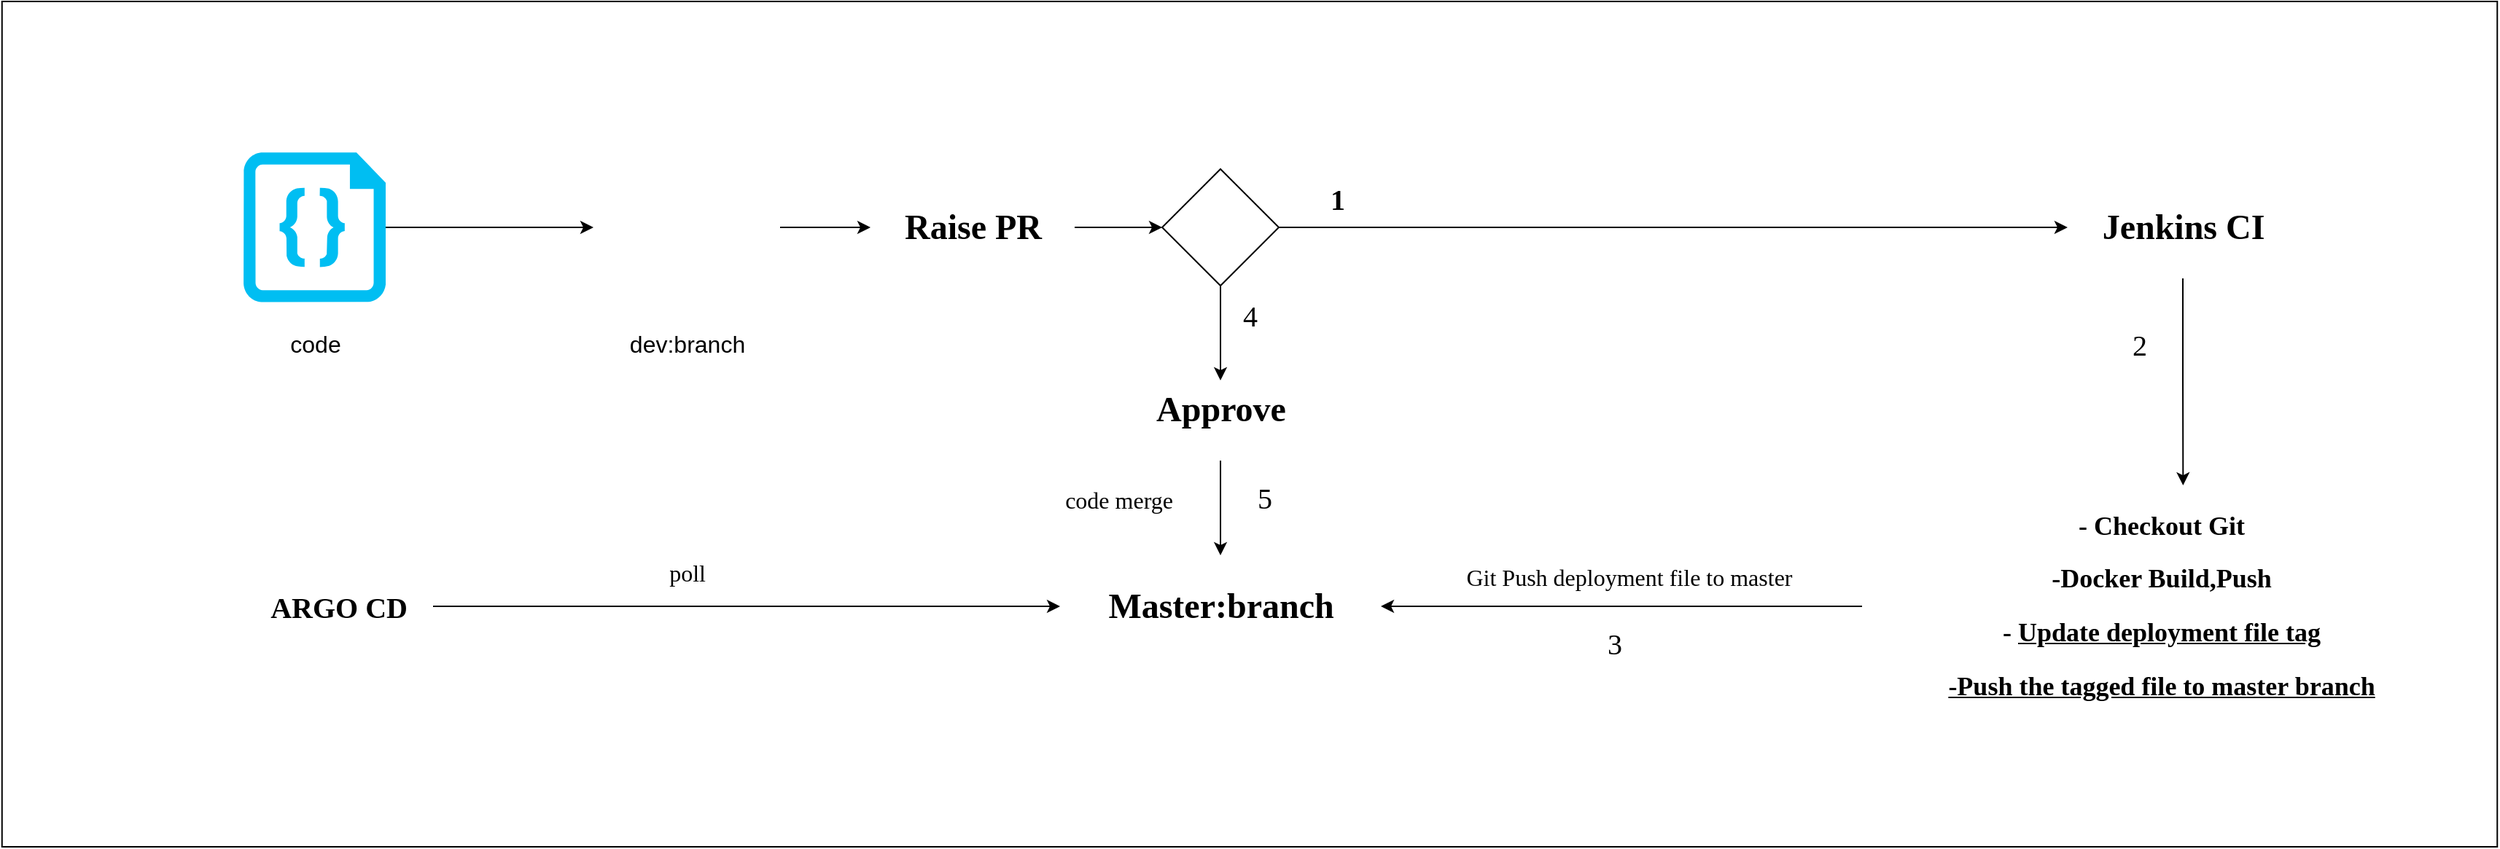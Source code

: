 <mxfile version="20.8.15" type="device"><diagram name="Page-1" id="Z8BFyFql2AuqR2FBPQSr"><mxGraphModel dx="2801" dy="1094" grid="1" gridSize="10" guides="1" tooltips="1" connect="1" arrows="1" fold="1" page="1" pageScale="1" pageWidth="850" pageHeight="1100" math="0" shadow="0"><root><mxCell id="0"/><mxCell id="1" parent="0"/><mxCell id="etsjfh7gDI3rqeLbpZs3-45" value="" style="rounded=0;whiteSpace=wrap;html=1;fontFamily=Lucida Console;fontSize=20;" vertex="1" parent="1"><mxGeometry x="-225.62" y="50" width="1711.25" height="580" as="geometry"/></mxCell><mxCell id="etsjfh7gDI3rqeLbpZs3-3" style="edgeStyle=orthogonalEdgeStyle;rounded=0;orthogonalLoop=1;jettySize=auto;html=1;" edge="1" parent="1" source="etsjfh7gDI3rqeLbpZs3-1"><mxGeometry relative="1" as="geometry"><mxPoint x="180" y="205" as="targetPoint"/></mxGeometry></mxCell><mxCell id="etsjfh7gDI3rqeLbpZs3-1" value="" style="verticalLabelPosition=bottom;html=1;verticalAlign=top;align=center;strokeColor=none;fillColor=#00BEF2;shape=mxgraph.azure.code_file;pointerEvents=1;" vertex="1" parent="1"><mxGeometry x="-60" y="153.68" width="97.5" height="102.63" as="geometry"/></mxCell><mxCell id="etsjfh7gDI3rqeLbpZs3-2" value="&lt;font style=&quot;font-size: 16px;&quot;&gt;code&lt;/font&gt;" style="text;html=1;align=center;verticalAlign=middle;resizable=0;points=[];autosize=1;strokeColor=none;fillColor=none;" vertex="1" parent="1"><mxGeometry x="-41.25" y="270" width="60" height="30" as="geometry"/></mxCell><mxCell id="etsjfh7gDI3rqeLbpZs3-6" style="edgeStyle=orthogonalEdgeStyle;rounded=0;orthogonalLoop=1;jettySize=auto;html=1;" edge="1" parent="1" source="etsjfh7gDI3rqeLbpZs3-4"><mxGeometry relative="1" as="geometry"><mxPoint x="370" y="205" as="targetPoint"/></mxGeometry></mxCell><mxCell id="etsjfh7gDI3rqeLbpZs3-4" value="" style="shape=image;html=1;verticalAlign=top;verticalLabelPosition=bottom;labelBackgroundColor=#ffffff;imageAspect=0;aspect=fixed;image=https://cdn4.iconfinder.com/data/icons/ionicons/512/icon-social-github-outline-128.png" vertex="1" parent="1"><mxGeometry x="180" y="141" width="128" height="128" as="geometry"/></mxCell><mxCell id="etsjfh7gDI3rqeLbpZs3-5" value="&lt;font style=&quot;font-size: 16px;&quot;&gt;dev:branch&lt;/font&gt;" style="text;html=1;align=center;verticalAlign=middle;resizable=0;points=[];autosize=1;strokeColor=none;fillColor=none;" vertex="1" parent="1"><mxGeometry x="194" y="270" width="100" height="30" as="geometry"/></mxCell><mxCell id="etsjfh7gDI3rqeLbpZs3-9" value="" style="edgeStyle=orthogonalEdgeStyle;rounded=0;orthogonalLoop=1;jettySize=auto;html=1;fontFamily=Lucida Console;" edge="1" parent="1" source="etsjfh7gDI3rqeLbpZs3-7" target="etsjfh7gDI3rqeLbpZs3-8"><mxGeometry relative="1" as="geometry"/></mxCell><mxCell id="etsjfh7gDI3rqeLbpZs3-7" value="&lt;h1&gt;&lt;font face=&quot;Lucida Console&quot;&gt;Raise PR&lt;/font&gt;&lt;/h1&gt;" style="text;html=1;align=center;verticalAlign=middle;resizable=0;points=[];autosize=1;strokeColor=none;fillColor=none;" vertex="1" parent="1"><mxGeometry x="370" y="165" width="140" height="80" as="geometry"/></mxCell><mxCell id="etsjfh7gDI3rqeLbpZs3-10" style="edgeStyle=orthogonalEdgeStyle;rounded=0;orthogonalLoop=1;jettySize=auto;html=1;fontFamily=Lucida Console;entryX=0.006;entryY=0.5;entryDx=0;entryDy=0;entryPerimeter=0;" edge="1" parent="1" source="etsjfh7gDI3rqeLbpZs3-8" target="etsjfh7gDI3rqeLbpZs3-11"><mxGeometry relative="1" as="geometry"><mxPoint x="750" y="205" as="targetPoint"/></mxGeometry></mxCell><mxCell id="etsjfh7gDI3rqeLbpZs3-16" style="edgeStyle=orthogonalEdgeStyle;rounded=0;orthogonalLoop=1;jettySize=auto;html=1;fontFamily=Lucida Console;" edge="1" parent="1" source="etsjfh7gDI3rqeLbpZs3-8"><mxGeometry relative="1" as="geometry"><mxPoint x="610" y="310" as="targetPoint"/></mxGeometry></mxCell><mxCell id="etsjfh7gDI3rqeLbpZs3-8" value="" style="rhombus;whiteSpace=wrap;html=1;fontFamily=Lucida Console;" vertex="1" parent="1"><mxGeometry x="570" y="165" width="80" height="80" as="geometry"/></mxCell><mxCell id="etsjfh7gDI3rqeLbpZs3-15" style="edgeStyle=orthogonalEdgeStyle;rounded=0;orthogonalLoop=1;jettySize=auto;html=1;entryX=0.537;entryY=0.012;entryDx=0;entryDy=0;entryPerimeter=0;fontFamily=Lucida Console;" edge="1" parent="1" source="etsjfh7gDI3rqeLbpZs3-11" target="etsjfh7gDI3rqeLbpZs3-13"><mxGeometry relative="1" as="geometry"/></mxCell><mxCell id="etsjfh7gDI3rqeLbpZs3-11" value="&lt;h1&gt;Jenkins CI&lt;/h1&gt;" style="text;html=1;align=center;verticalAlign=middle;resizable=0;points=[];autosize=1;strokeColor=none;fillColor=none;fontFamily=Lucida Console;" vertex="1" parent="1"><mxGeometry x="1190" y="170" width="160" height="70" as="geometry"/></mxCell><mxCell id="etsjfh7gDI3rqeLbpZs3-31" style="edgeStyle=orthogonalEdgeStyle;rounded=0;orthogonalLoop=1;jettySize=auto;html=1;fontFamily=Lucida Console;" edge="1" parent="1" source="etsjfh7gDI3rqeLbpZs3-13" target="etsjfh7gDI3rqeLbpZs3-19"><mxGeometry relative="1" as="geometry"/></mxCell><mxCell id="etsjfh7gDI3rqeLbpZs3-13" value="&lt;div&gt;&lt;h2&gt;- Checkout Git&lt;/h2&gt;&lt;/div&gt;&lt;div&gt;&lt;h2&gt;-Docker Build,Push&lt;/h2&gt;&lt;/div&gt;&lt;div&gt;&lt;h2&gt;- &lt;u&gt;Update deployment file tag&lt;/u&gt;&lt;/h2&gt;&lt;/div&gt;&lt;div&gt;&lt;h2&gt;&lt;u&gt;-Push the tagged file to master branch&lt;/u&gt;&lt;/h2&gt;&lt;/div&gt;" style="text;html=1;align=center;verticalAlign=middle;resizable=0;points=[];autosize=1;strokeColor=none;fillColor=none;fontFamily=Lucida Console;" vertex="1" parent="1"><mxGeometry x="1050" y="380" width="410" height="170" as="geometry"/></mxCell><mxCell id="etsjfh7gDI3rqeLbpZs3-32" style="edgeStyle=orthogonalEdgeStyle;rounded=0;orthogonalLoop=1;jettySize=auto;html=1;fontFamily=Lucida Console;" edge="1" parent="1" source="etsjfh7gDI3rqeLbpZs3-17" target="etsjfh7gDI3rqeLbpZs3-19"><mxGeometry relative="1" as="geometry"/></mxCell><mxCell id="etsjfh7gDI3rqeLbpZs3-17" value="&lt;h1&gt;Approve&lt;/h1&gt;" style="text;html=1;align=center;verticalAlign=middle;resizable=0;points=[];autosize=1;strokeColor=none;fillColor=none;fontFamily=Lucida Console;" vertex="1" parent="1"><mxGeometry x="545" y="295" width="130" height="70" as="geometry"/></mxCell><mxCell id="etsjfh7gDI3rqeLbpZs3-19" value="&lt;h1&gt;Master:branch&lt;/h1&gt;" style="text;html=1;align=center;verticalAlign=middle;resizable=0;points=[];autosize=1;strokeColor=none;fillColor=none;fontFamily=Lucida Console;" vertex="1" parent="1"><mxGeometry x="500" y="430" width="220" height="70" as="geometry"/></mxCell><mxCell id="etsjfh7gDI3rqeLbpZs3-33" value="&lt;font style=&quot;font-size: 16px;&quot;&gt;Git Push deployment file to master&lt;/font&gt;" style="text;html=1;align=center;verticalAlign=middle;resizable=0;points=[];autosize=1;strokeColor=none;fillColor=none;fontFamily=Lucida Console;" vertex="1" parent="1"><mxGeometry x="735" y="430" width="310" height="30" as="geometry"/></mxCell><mxCell id="etsjfh7gDI3rqeLbpZs3-34" value="&lt;b&gt;&lt;font style=&quot;font-size: 20px;&quot;&gt;1&lt;/font&gt;&lt;/b&gt;" style="text;html=1;align=center;verticalAlign=middle;resizable=0;points=[];autosize=1;strokeColor=none;fillColor=none;fontSize=14;fontFamily=Lucida Console;" vertex="1" parent="1"><mxGeometry x="670" y="165" width="40" height="40" as="geometry"/></mxCell><mxCell id="etsjfh7gDI3rqeLbpZs3-35" value="&lt;font style=&quot;font-size: 20px;&quot;&gt;2&lt;/font&gt;" style="text;html=1;align=center;verticalAlign=middle;resizable=0;points=[];autosize=1;strokeColor=none;fillColor=none;fontSize=14;fontFamily=Lucida Console;" vertex="1" parent="1"><mxGeometry x="1220" y="265" width="40" height="40" as="geometry"/></mxCell><mxCell id="etsjfh7gDI3rqeLbpZs3-36" value="&lt;font style=&quot;font-size: 16px;&quot;&gt;code merge&lt;/font&gt;" style="text;html=1;align=center;verticalAlign=middle;resizable=0;points=[];autosize=1;strokeColor=none;fillColor=none;fontSize=20;fontFamily=Lucida Console;" vertex="1" parent="1"><mxGeometry x="480" y="370" width="120" height="40" as="geometry"/></mxCell><mxCell id="etsjfh7gDI3rqeLbpZs3-38" style="edgeStyle=orthogonalEdgeStyle;rounded=0;orthogonalLoop=1;jettySize=auto;html=1;fontFamily=Lucida Console;fontSize=20;" edge="1" parent="1" source="etsjfh7gDI3rqeLbpZs3-37" target="etsjfh7gDI3rqeLbpZs3-19"><mxGeometry relative="1" as="geometry"/></mxCell><mxCell id="etsjfh7gDI3rqeLbpZs3-37" value="&lt;b&gt;&lt;font style=&quot;font-size: 20px;&quot;&gt;ARGO CD&lt;br&gt;&lt;/font&gt;&lt;/b&gt;" style="text;html=1;align=center;verticalAlign=middle;resizable=0;points=[];autosize=1;strokeColor=none;fillColor=none;fontSize=16;fontFamily=Lucida Console;" vertex="1" parent="1"><mxGeometry x="-60" y="445" width="130" height="40" as="geometry"/></mxCell><mxCell id="etsjfh7gDI3rqeLbpZs3-39" value="&lt;font style=&quot;font-size: 16px;&quot;&gt;poll&lt;/font&gt;" style="text;html=1;align=center;verticalAlign=middle;resizable=0;points=[];autosize=1;strokeColor=none;fillColor=none;fontSize=20;fontFamily=Lucida Console;" vertex="1" parent="1"><mxGeometry x="219" y="420" width="50" height="40" as="geometry"/></mxCell><mxCell id="etsjfh7gDI3rqeLbpZs3-42" value="&lt;div style=&quot;font-size: 20px;&quot;&gt;&lt;font style=&quot;font-size: 20px;&quot;&gt;3&lt;br&gt;&lt;/font&gt;&lt;/div&gt;" style="text;html=1;align=center;verticalAlign=middle;resizable=0;points=[];autosize=1;strokeColor=none;fillColor=none;fontSize=14;fontFamily=Lucida Console;" vertex="1" parent="1"><mxGeometry x="860" y="470" width="40" height="40" as="geometry"/></mxCell><mxCell id="etsjfh7gDI3rqeLbpZs3-43" value="&lt;div style=&quot;font-size: 20px;&quot;&gt;&lt;font style=&quot;font-size: 20px;&quot;&gt;4&lt;br&gt;&lt;/font&gt;&lt;/div&gt;" style="text;html=1;align=center;verticalAlign=middle;resizable=0;points=[];autosize=1;strokeColor=none;fillColor=none;fontSize=14;fontFamily=Lucida Console;" vertex="1" parent="1"><mxGeometry x="610" y="245" width="40" height="40" as="geometry"/></mxCell><mxCell id="etsjfh7gDI3rqeLbpZs3-44" value="&lt;font style=&quot;font-size: 20px;&quot;&gt;5&lt;/font&gt;" style="text;html=1;align=center;verticalAlign=middle;resizable=0;points=[];autosize=1;strokeColor=none;fillColor=none;fontSize=14;fontFamily=Lucida Console;" vertex="1" parent="1"><mxGeometry x="620" y="370" width="40" height="40" as="geometry"/></mxCell></root></mxGraphModel></diagram></mxfile>